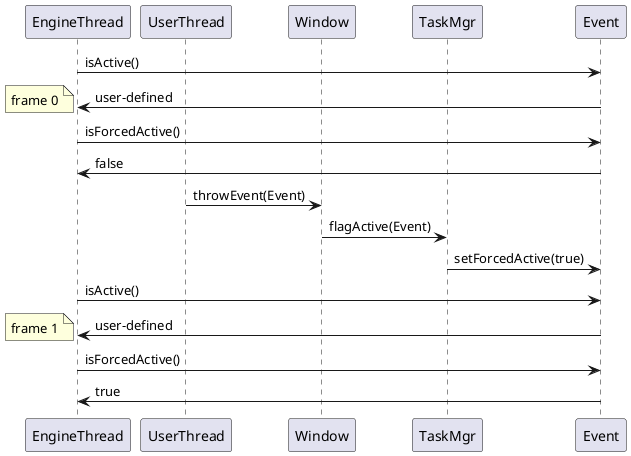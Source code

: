 @startuml eventSequence

participant EngineThread
participant UserThread
participant Window
participant TaskMgr
EngineThread -> Event : isActive()
EngineThread <- Event : user-defined
note left: frame 0
EngineThread -> Event : isForcedActive()
EngineThread <- Event : false
UserThread -> Window : throwEvent(Event)
Window -> TaskMgr : flagActive(Event)
TaskMgr -> Event : setForcedActive(true)
EngineThread -> Event : isActive()
EngineThread <- Event : user-defined
note left: frame 1
EngineThread -> Event : isForcedActive()
EngineThread <- Event : true


@enduml